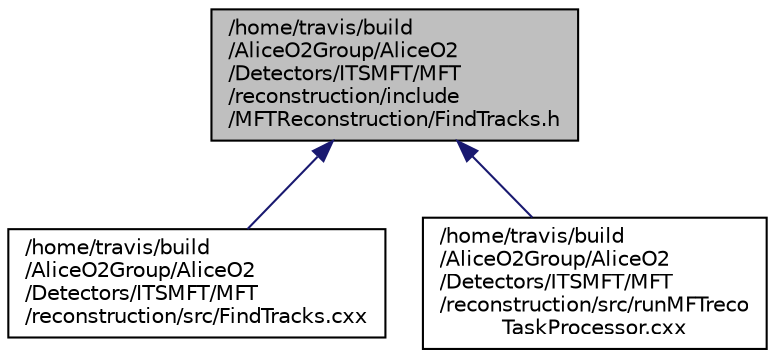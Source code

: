 digraph "/home/travis/build/AliceO2Group/AliceO2/Detectors/ITSMFT/MFT/reconstruction/include/MFTReconstruction/FindTracks.h"
{
 // INTERACTIVE_SVG=YES
  bgcolor="transparent";
  edge [fontname="Helvetica",fontsize="10",labelfontname="Helvetica",labelfontsize="10"];
  node [fontname="Helvetica",fontsize="10",shape=record];
  Node1 [label="/home/travis/build\l/AliceO2Group/AliceO2\l/Detectors/ITSMFT/MFT\l/reconstruction/include\l/MFTReconstruction/FindTracks.h",height=0.2,width=0.4,color="black", fillcolor="grey75", style="filled" fontcolor="black"];
  Node1 -> Node2 [dir="back",color="midnightblue",fontsize="10",style="solid",fontname="Helvetica"];
  Node2 [label="/home/travis/build\l/AliceO2Group/AliceO2\l/Detectors/ITSMFT/MFT\l/reconstruction/src/FindTracks.cxx",height=0.2,width=0.4,color="black",URL="$d5/d04/FindTracks_8cxx.html"];
  Node1 -> Node3 [dir="back",color="midnightblue",fontsize="10",style="solid",fontname="Helvetica"];
  Node3 [label="/home/travis/build\l/AliceO2Group/AliceO2\l/Detectors/ITSMFT/MFT\l/reconstruction/src/runMFTreco\lTaskProcessor.cxx",height=0.2,width=0.4,color="black",URL="$d7/dd4/runMFTrecoTaskProcessor_8cxx.html"];
}
